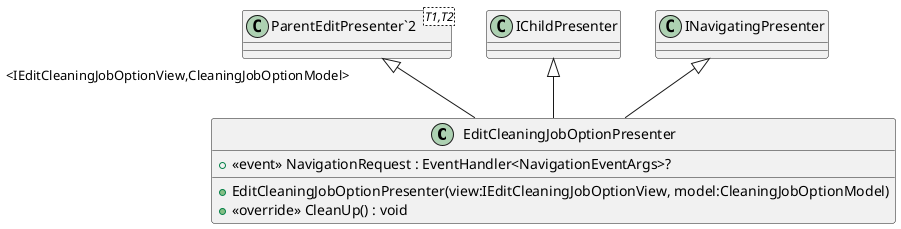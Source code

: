 @startuml
class EditCleaningJobOptionPresenter {
    +  <<event>> NavigationRequest : EventHandler<NavigationEventArgs>? 
    + EditCleaningJobOptionPresenter(view:IEditCleaningJobOptionView, model:CleaningJobOptionModel)
    + <<override>> CleanUp() : void
}
class "ParentEditPresenter`2"<T1,T2> {
}
"ParentEditPresenter`2" "<IEditCleaningJobOptionView,CleaningJobOptionModel>" <|-- EditCleaningJobOptionPresenter
IChildPresenter <|-- EditCleaningJobOptionPresenter
INavigatingPresenter <|-- EditCleaningJobOptionPresenter
@enduml
